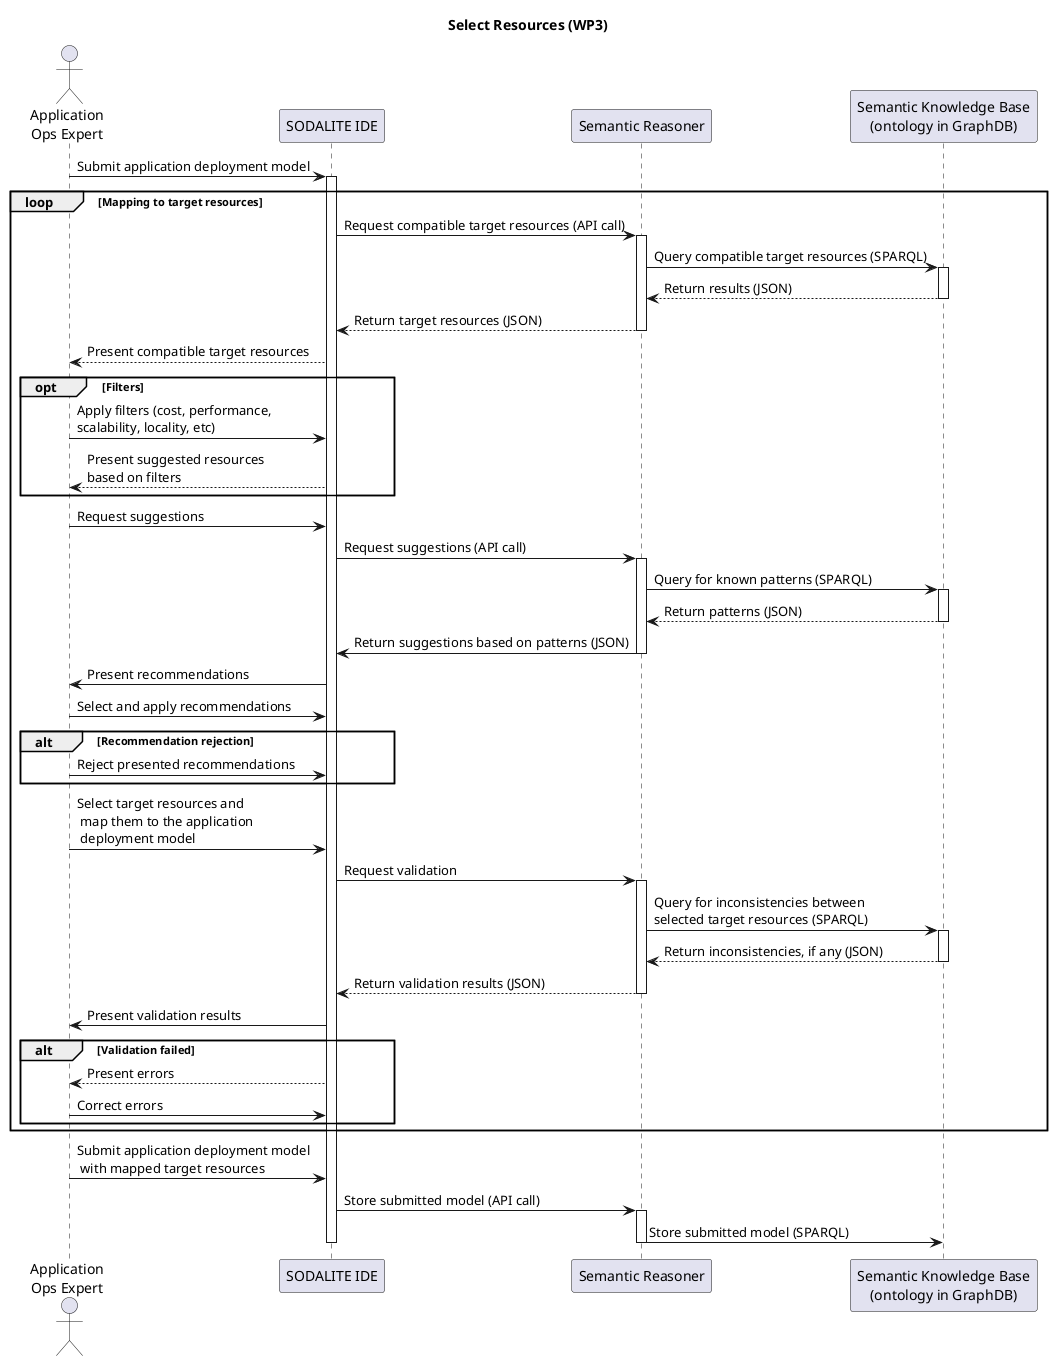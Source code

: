 @startuml

title Select Resources (WP3)

actor "Application\nOps Expert" as ops
participant "SODALITE IDE" as editor
participant "Semantic Reasoner" as reasoner
participant "Semantic Knowledge Base\n(ontology in GraphDB)" as ontology

ops->editor: Submit application deployment model

loop Mapping to target resources
    activate editor
    editor->reasoner: Request compatible target resources (API call)
    activate reasoner
    reasoner->ontology: Query compatible target resources (SPARQL)
    activate ontology
    ontology-->reasoner: Return results (JSON)
    deactivate ontology
    reasoner-->editor: Return target resources (JSON)
    deactivate reasoner
    editor-->ops: Present compatible target resources

    opt Filters
        ops->editor: Apply filters (cost, performance,\nscalability, locality, etc)
        editor-->ops: Present suggested resources\nbased on filters
    end

    ops->editor: Request suggestions
    editor->reasoner: Request suggestions (API call)
    activate reasoner
    reasoner->ontology: Query for known patterns (SPARQL)
    activate ontology
    ontology-->reasoner: Return patterns (JSON)
    deactivate ontology
    reasoner->editor: Return suggestions based on patterns (JSON)
    deactivate reasoner

    editor->ops: Present recommendations
    ops->editor: Select and apply recommendations

    alt Recommendation rejection
        ops->editor: Reject presented recommendations
    end

    ops->editor: Select target resources and\n map them to the application\n deployment model
    editor->reasoner: Request validation
    activate reasoner
    reasoner->ontology: Query for inconsistencies between\nselected target resources (SPARQL)
    activate ontology
    ontology-->reasoner: Return inconsistencies, if any (JSON)
    deactivate ontology
    reasoner-->editor: Return validation results (JSON)
    deactivate reasoner
    editor->ops: Present validation results

    alt Validation failed
        editor-->ops: Present errors
        ops->editor: Correct errors
    end
end

ops->editor: Submit application deployment model\n with mapped target resources
editor->reasoner: Store submitted model (API call)
activate reasoner
reasoner->ontology: Store submitted model (SPARQL)
deactivate reasoner

deactivate editor
@enduml
